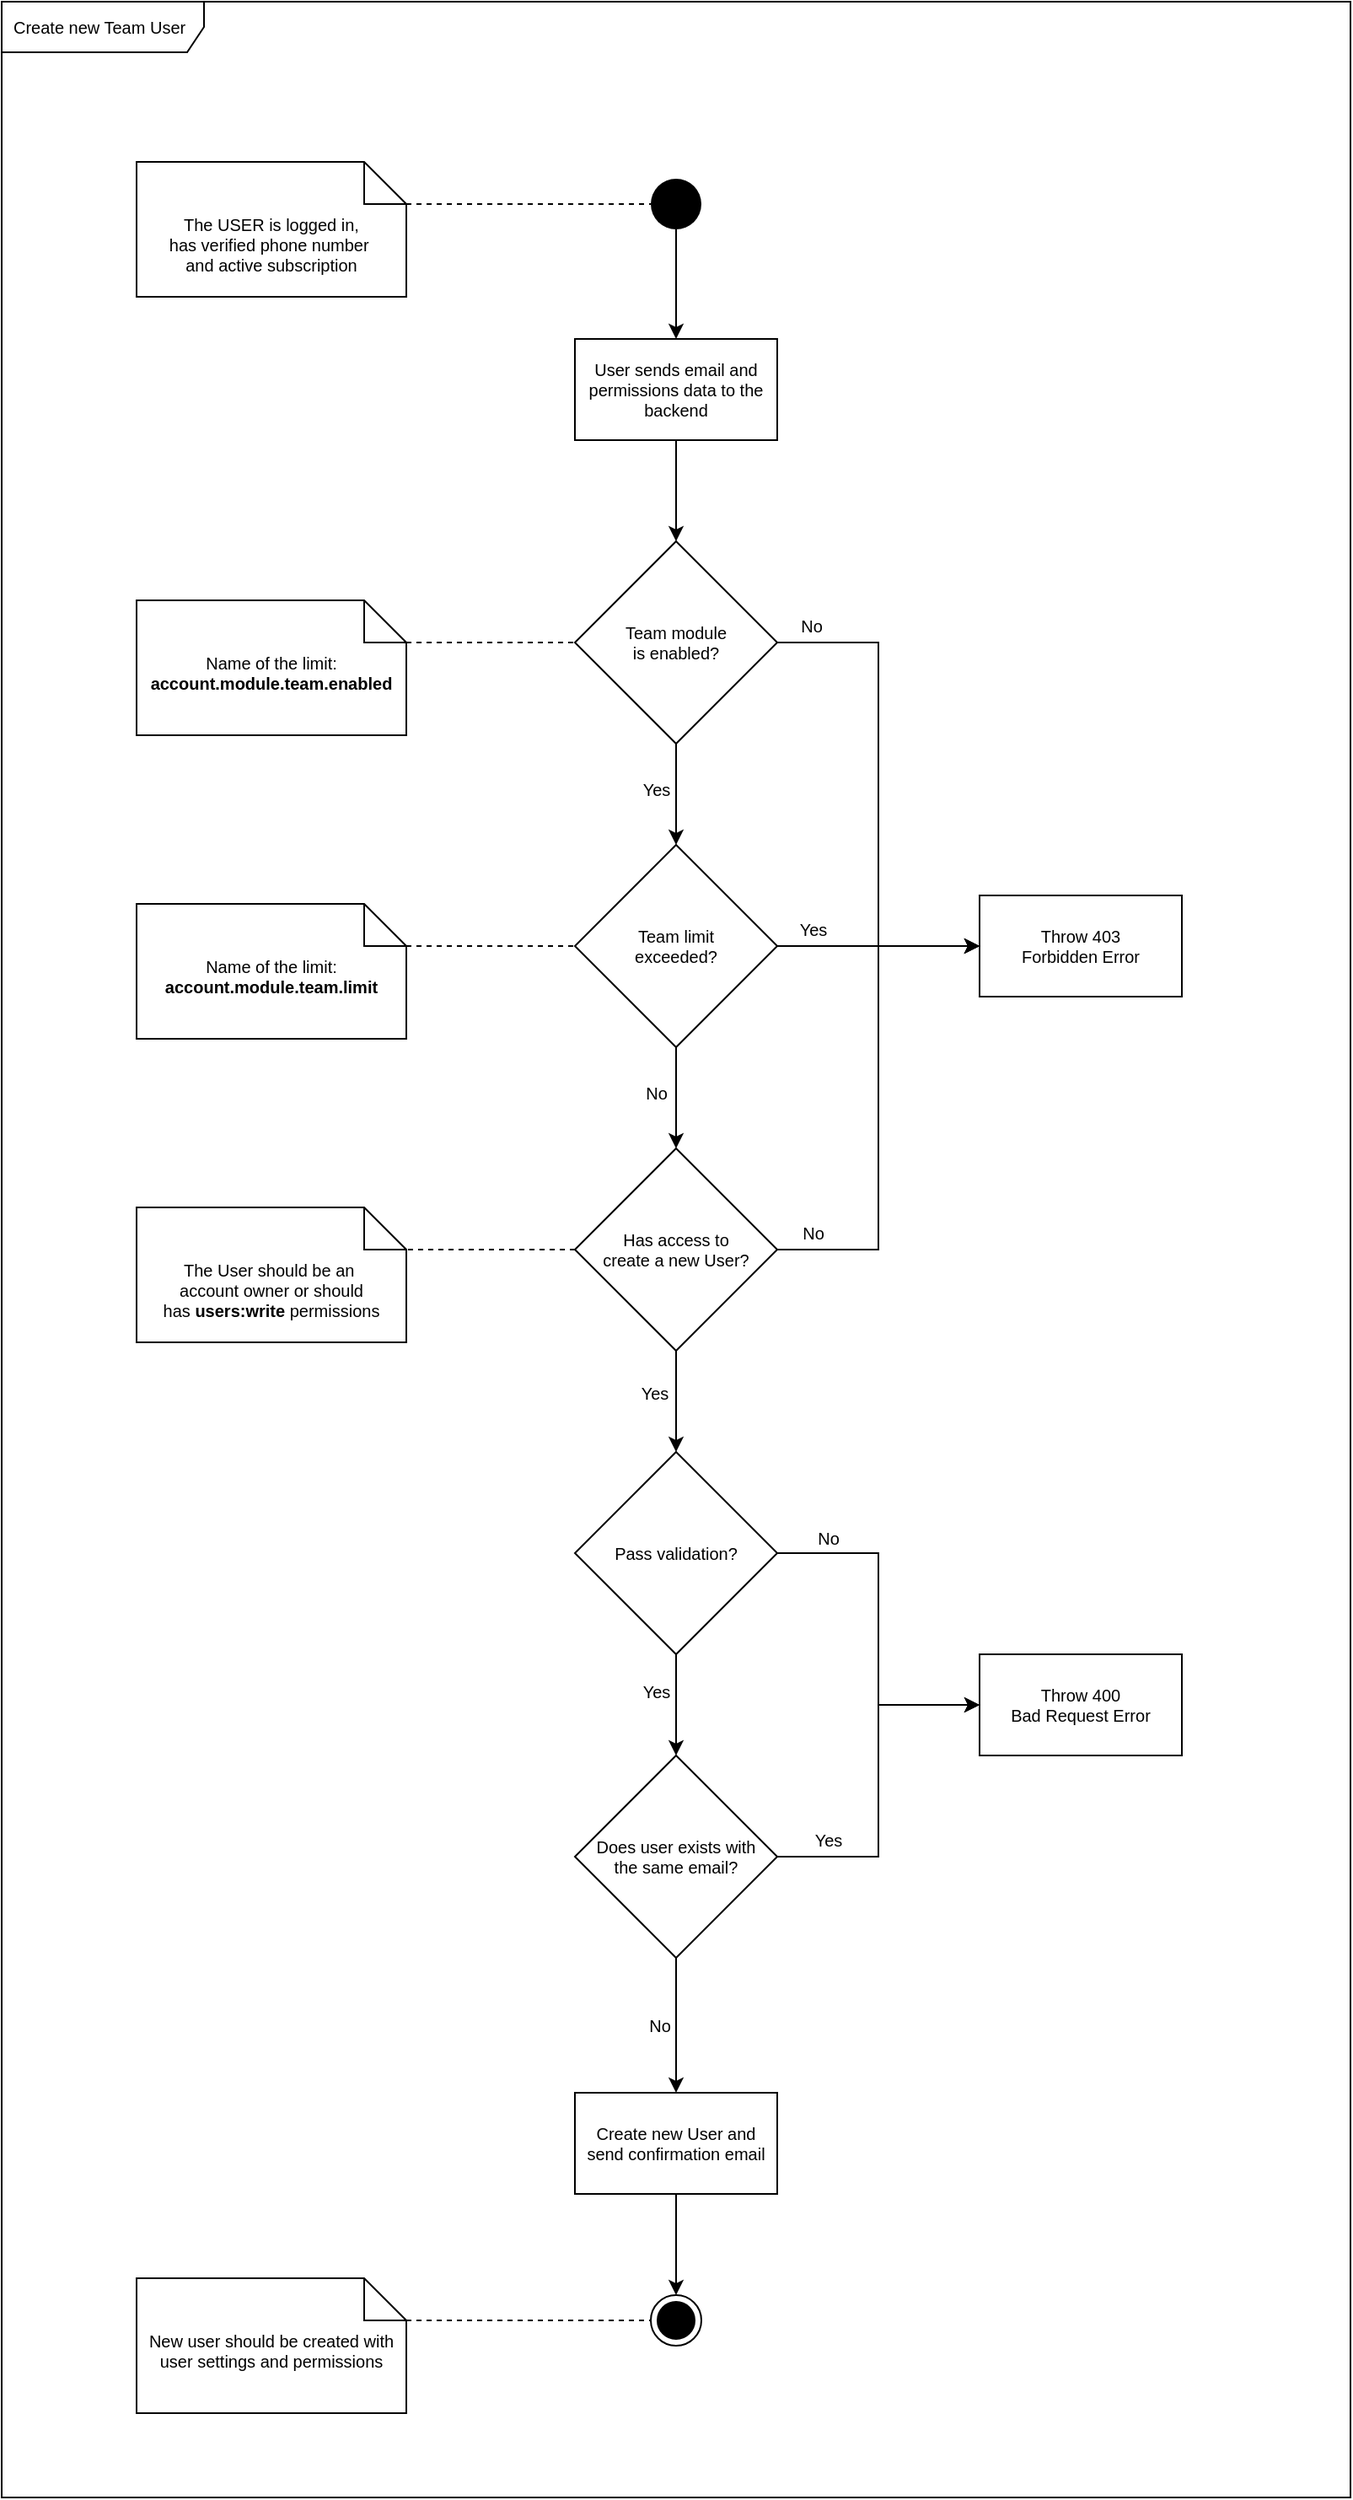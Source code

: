 <mxfile version="14.1.8" type="device"><diagram name="Page-1" id="edf60f1a-56cd-e834-aa8a-f176f3a09ee4"><mxGraphModel dx="1185" dy="738" grid="1" gridSize="10" guides="1" tooltips="1" connect="1" arrows="1" fold="1" page="1" pageScale="1" pageWidth="1100" pageHeight="850" background="#ffffff" math="0" shadow="0"><root><mxCell id="0"/><mxCell id="1" parent="0"/><mxCell id="D903lNwGcWCFAqxP3wDw-48" value="Create new Team User" style="shape=umlFrame;whiteSpace=wrap;html=1;width=120;height=30;boundedLbl=1;verticalAlign=middle;align=left;spacingLeft=5;fontSize=10;" vertex="1" parent="1"><mxGeometry x="120" y="40" width="800" height="1480" as="geometry"/></mxCell><mxCell id="D903lNwGcWCFAqxP3wDw-3" value="" style="endArrow=none;dashed=1;html=1;fontSize=10;entryX=0;entryY=0.5;entryDx=0;entryDy=0;exitX=0;exitY=0;exitDx=160;exitDy=25;exitPerimeter=0;" edge="1" parent="1" source="D903lNwGcWCFAqxP3wDw-56" target="D903lNwGcWCFAqxP3wDw-46"><mxGeometry width="50" height="50" relative="1" as="geometry"><mxPoint x="400" y="160" as="sourcePoint"/><mxPoint x="480" y="190" as="targetPoint"/></mxGeometry></mxCell><mxCell id="D903lNwGcWCFAqxP3wDw-9" style="edgeStyle=orthogonalEdgeStyle;rounded=0;orthogonalLoop=1;jettySize=auto;html=1;entryX=0;entryY=0.5;entryDx=0;entryDy=0;fontSize=10;" edge="1" parent="1" source="D903lNwGcWCFAqxP3wDw-4" target="D903lNwGcWCFAqxP3wDw-8"><mxGeometry relative="1" as="geometry"/></mxCell><mxCell id="D903lNwGcWCFAqxP3wDw-10" value="No" style="edgeLabel;html=1;align=center;verticalAlign=middle;resizable=0;points=[];fontSize=10;" vertex="1" connectable="0" parent="D903lNwGcWCFAqxP3wDw-9"><mxGeometry x="-0.246" relative="1" as="geometry"><mxPoint x="-40" y="-63" as="offset"/></mxGeometry></mxCell><mxCell id="D903lNwGcWCFAqxP3wDw-12" style="edgeStyle=orthogonalEdgeStyle;rounded=0;orthogonalLoop=1;jettySize=auto;html=1;entryX=0.5;entryY=0;entryDx=0;entryDy=0;fontSize=10;" edge="1" parent="1" source="D903lNwGcWCFAqxP3wDw-4" target="D903lNwGcWCFAqxP3wDw-11"><mxGeometry relative="1" as="geometry"/></mxCell><mxCell id="D903lNwGcWCFAqxP3wDw-30" value="Yes" style="edgeLabel;html=1;align=center;verticalAlign=middle;resizable=0;points=[];fontSize=10;" vertex="1" connectable="0" parent="D903lNwGcWCFAqxP3wDw-12"><mxGeometry x="-0.367" relative="1" as="geometry"><mxPoint x="-12" y="8" as="offset"/></mxGeometry></mxCell><mxCell id="D903lNwGcWCFAqxP3wDw-4" value="&lt;font style=&quot;font-size: 10px&quot;&gt;Team module &lt;br style=&quot;font-size: 10px;&quot;&gt;is enabled?&lt;/font&gt;" style="rhombus;whiteSpace=wrap;html=1;fontSize=10;" vertex="1" parent="1"><mxGeometry x="460" y="360" width="120" height="120" as="geometry"/></mxCell><mxCell id="D903lNwGcWCFAqxP3wDw-7" style="edgeStyle=orthogonalEdgeStyle;rounded=0;orthogonalLoop=1;jettySize=auto;html=1;entryX=0.5;entryY=0;entryDx=0;entryDy=0;fontSize=10;" edge="1" parent="1" source="D903lNwGcWCFAqxP3wDw-5" target="D903lNwGcWCFAqxP3wDw-4"><mxGeometry relative="1" as="geometry"/></mxCell><mxCell id="D903lNwGcWCFAqxP3wDw-5" value="&lt;font style=&quot;font-size: 10px&quot;&gt;User sends email and permissions data to the backend&lt;/font&gt;" style="rounded=0;whiteSpace=wrap;html=1;fontSize=10;" vertex="1" parent="1"><mxGeometry x="460" y="240" width="120" height="60" as="geometry"/></mxCell><mxCell id="D903lNwGcWCFAqxP3wDw-8" value="&lt;font style=&quot;font-size: 10px&quot;&gt;Throw 403&lt;br style=&quot;font-size: 10px;&quot;&gt;Forbidden Error&lt;/font&gt;" style="rounded=0;whiteSpace=wrap;html=1;fontSize=10;" vertex="1" parent="1"><mxGeometry x="700" y="570" width="120" height="60" as="geometry"/></mxCell><mxCell id="D903lNwGcWCFAqxP3wDw-15" style="edgeStyle=orthogonalEdgeStyle;rounded=0;orthogonalLoop=1;jettySize=auto;html=1;entryX=0;entryY=0.5;entryDx=0;entryDy=0;fontSize=10;" edge="1" parent="1" source="D903lNwGcWCFAqxP3wDw-11" target="D903lNwGcWCFAqxP3wDw-8"><mxGeometry relative="1" as="geometry"/></mxCell><mxCell id="D903lNwGcWCFAqxP3wDw-28" value="Yes" style="edgeLabel;html=1;align=center;verticalAlign=middle;resizable=0;points=[];fontSize=10;" vertex="1" connectable="0" parent="D903lNwGcWCFAqxP3wDw-15"><mxGeometry x="-0.86" y="-2" relative="1" as="geometry"><mxPoint x="12" y="-12" as="offset"/></mxGeometry></mxCell><mxCell id="D903lNwGcWCFAqxP3wDw-23" style="edgeStyle=orthogonalEdgeStyle;rounded=0;orthogonalLoop=1;jettySize=auto;html=1;fontSize=10;" edge="1" parent="1" source="D903lNwGcWCFAqxP3wDw-11" target="D903lNwGcWCFAqxP3wDw-22"><mxGeometry relative="1" as="geometry"/></mxCell><mxCell id="D903lNwGcWCFAqxP3wDw-31" value="No" style="edgeLabel;html=1;align=center;verticalAlign=middle;resizable=0;points=[];fontSize=10;" vertex="1" connectable="0" parent="D903lNwGcWCFAqxP3wDw-23"><mxGeometry x="0.033" y="-1" relative="1" as="geometry"><mxPoint x="-11" y="-4" as="offset"/></mxGeometry></mxCell><mxCell id="D903lNwGcWCFAqxP3wDw-11" value="&lt;font style=&quot;font-size: 10px;&quot;&gt;Team limit&lt;br style=&quot;font-size: 10px;&quot;&gt;exceeded?&lt;br style=&quot;font-size: 10px;&quot;&gt;&lt;/font&gt;" style="rhombus;whiteSpace=wrap;html=1;fontSize=10;" vertex="1" parent="1"><mxGeometry x="460" y="540" width="120" height="120" as="geometry"/></mxCell><mxCell id="D903lNwGcWCFAqxP3wDw-19" value="" style="endArrow=none;dashed=1;html=1;exitX=0;exitY=0;exitDx=160;exitDy=25;exitPerimeter=0;entryX=0;entryY=0.5;entryDx=0;entryDy=0;fontSize=10;" edge="1" parent="1" source="D903lNwGcWCFAqxP3wDw-54" target="D903lNwGcWCFAqxP3wDw-11"><mxGeometry width="50" height="50" relative="1" as="geometry"><mxPoint x="390" y="600" as="sourcePoint"/><mxPoint x="490" y="440" as="targetPoint"/></mxGeometry></mxCell><mxCell id="D903lNwGcWCFAqxP3wDw-21" value="" style="endArrow=none;dashed=1;html=1;exitX=0;exitY=0;exitDx=160;exitDy=25;exitPerimeter=0;entryX=0;entryY=0.5;entryDx=0;entryDy=0;fontSize=10;" edge="1" parent="1" source="D903lNwGcWCFAqxP3wDw-55" target="D903lNwGcWCFAqxP3wDw-4"><mxGeometry width="50" height="50" relative="1" as="geometry"><mxPoint x="390" y="420" as="sourcePoint"/><mxPoint x="470" y="490" as="targetPoint"/></mxGeometry></mxCell><mxCell id="D903lNwGcWCFAqxP3wDw-24" style="edgeStyle=orthogonalEdgeStyle;rounded=0;orthogonalLoop=1;jettySize=auto;html=1;entryX=0;entryY=0.5;entryDx=0;entryDy=0;fontSize=10;" edge="1" parent="1" source="D903lNwGcWCFAqxP3wDw-22" target="D903lNwGcWCFAqxP3wDw-8"><mxGeometry relative="1" as="geometry"/></mxCell><mxCell id="D903lNwGcWCFAqxP3wDw-29" value="No" style="edgeLabel;html=1;align=center;verticalAlign=middle;resizable=0;points=[];fontSize=10;" vertex="1" connectable="0" parent="D903lNwGcWCFAqxP3wDw-24"><mxGeometry x="-0.904" y="4" relative="1" as="geometry"><mxPoint x="6" y="-6" as="offset"/></mxGeometry></mxCell><mxCell id="D903lNwGcWCFAqxP3wDw-34" style="edgeStyle=orthogonalEdgeStyle;rounded=0;orthogonalLoop=1;jettySize=auto;html=1;entryX=0.5;entryY=0;entryDx=0;entryDy=0;fontSize=10;" edge="1" parent="1" source="D903lNwGcWCFAqxP3wDw-22" target="D903lNwGcWCFAqxP3wDw-33"><mxGeometry relative="1" as="geometry"/></mxCell><mxCell id="D903lNwGcWCFAqxP3wDw-35" value="Yes" style="edgeLabel;html=1;align=center;verticalAlign=middle;resizable=0;points=[];fontSize=10;" vertex="1" connectable="0" parent="D903lNwGcWCFAqxP3wDw-34"><mxGeometry x="-0.167" y="3" relative="1" as="geometry"><mxPoint x="-16" as="offset"/></mxGeometry></mxCell><mxCell id="D903lNwGcWCFAqxP3wDw-22" value="&lt;font style=&quot;font-size: 10px;&quot;&gt;Has access to&lt;br style=&quot;font-size: 10px;&quot;&gt;create a new User?&lt;br style=&quot;font-size: 10px;&quot;&gt;&lt;/font&gt;" style="rhombus;whiteSpace=wrap;html=1;fontSize=10;" vertex="1" parent="1"><mxGeometry x="460" y="720" width="120" height="120" as="geometry"/></mxCell><mxCell id="D903lNwGcWCFAqxP3wDw-26" value="" style="endArrow=none;dashed=1;html=1;exitX=0;exitY=0.5;exitDx=0;exitDy=0;entryX=0;entryY=0;entryDx=160;entryDy=25;entryPerimeter=0;fontSize=10;" edge="1" parent="1" source="D903lNwGcWCFAqxP3wDw-22" target="D903lNwGcWCFAqxP3wDw-53"><mxGeometry width="50" height="50" relative="1" as="geometry"><mxPoint x="410" y="770" as="sourcePoint"/><mxPoint x="390" y="780" as="targetPoint"/></mxGeometry></mxCell><mxCell id="D903lNwGcWCFAqxP3wDw-45" style="edgeStyle=orthogonalEdgeStyle;rounded=0;orthogonalLoop=1;jettySize=auto;html=1;fontSize=10;" edge="1" parent="1" source="D903lNwGcWCFAqxP3wDw-32" target="D903lNwGcWCFAqxP3wDw-44"><mxGeometry relative="1" as="geometry"/></mxCell><mxCell id="D903lNwGcWCFAqxP3wDw-32" value="Create new User and send confirmation email" style="rounded=0;whiteSpace=wrap;html=1;fontSize=10;" vertex="1" parent="1"><mxGeometry x="460" y="1280" width="120" height="60" as="geometry"/></mxCell><mxCell id="D903lNwGcWCFAqxP3wDw-37" value="No" style="edgeStyle=orthogonalEdgeStyle;rounded=0;orthogonalLoop=1;jettySize=auto;html=1;entryX=0;entryY=0.5;entryDx=0;entryDy=0;verticalAlign=bottom;fontSize=10;" edge="1" parent="1" source="D903lNwGcWCFAqxP3wDw-33" target="D903lNwGcWCFAqxP3wDw-36"><mxGeometry x="-0.714" relative="1" as="geometry"><mxPoint as="offset"/></mxGeometry></mxCell><mxCell id="D903lNwGcWCFAqxP3wDw-39" style="edgeStyle=orthogonalEdgeStyle;rounded=0;orthogonalLoop=1;jettySize=auto;html=1;entryX=0.5;entryY=0;entryDx=0;entryDy=0;fontSize=10;" edge="1" parent="1" source="D903lNwGcWCFAqxP3wDw-33" target="D903lNwGcWCFAqxP3wDw-38"><mxGeometry relative="1" as="geometry"/></mxCell><mxCell id="D903lNwGcWCFAqxP3wDw-40" value="Yes" style="edgeLabel;html=1;align=center;verticalAlign=middle;resizable=0;points=[];fontSize=10;" vertex="1" connectable="0" parent="D903lNwGcWCFAqxP3wDw-39"><mxGeometry x="-0.267" y="1" relative="1" as="geometry"><mxPoint x="-13" as="offset"/></mxGeometry></mxCell><mxCell id="D903lNwGcWCFAqxP3wDw-33" value="&lt;font style=&quot;font-size: 10px;&quot;&gt;Pass validation?&lt;br style=&quot;font-size: 10px;&quot;&gt;&lt;/font&gt;" style="rhombus;whiteSpace=wrap;html=1;fontSize=10;" vertex="1" parent="1"><mxGeometry x="460" y="900" width="120" height="120" as="geometry"/></mxCell><mxCell id="D903lNwGcWCFAqxP3wDw-36" value="&lt;font style=&quot;font-size: 10px&quot;&gt;Throw 400&lt;br style=&quot;font-size: 10px;&quot;&gt;Bad Request Error&lt;/font&gt;" style="rounded=0;whiteSpace=wrap;html=1;fontSize=10;" vertex="1" parent="1"><mxGeometry x="700" y="1020" width="120" height="60" as="geometry"/></mxCell><mxCell id="D903lNwGcWCFAqxP3wDw-41" style="edgeStyle=orthogonalEdgeStyle;rounded=0;orthogonalLoop=1;jettySize=auto;html=1;entryX=0;entryY=0.5;entryDx=0;entryDy=0;fontSize=10;" edge="1" parent="1" source="D903lNwGcWCFAqxP3wDw-38" target="D903lNwGcWCFAqxP3wDw-36"><mxGeometry relative="1" as="geometry"/></mxCell><mxCell id="D903lNwGcWCFAqxP3wDw-42" value="Yes" style="edgeLabel;html=1;align=center;verticalAlign=middle;resizable=0;points=[];fontSize=10;" vertex="1" connectable="0" parent="D903lNwGcWCFAqxP3wDw-41"><mxGeometry x="-0.781" y="2" relative="1" as="geometry"><mxPoint x="7" y="-8" as="offset"/></mxGeometry></mxCell><mxCell id="D903lNwGcWCFAqxP3wDw-43" value="No" style="edgeStyle=orthogonalEdgeStyle;rounded=0;orthogonalLoop=1;jettySize=auto;html=1;fontSize=10;" edge="1" parent="1" source="D903lNwGcWCFAqxP3wDw-38" target="D903lNwGcWCFAqxP3wDw-32"><mxGeometry y="-10" relative="1" as="geometry"><mxPoint as="offset"/></mxGeometry></mxCell><mxCell id="D903lNwGcWCFAqxP3wDw-38" value="&lt;font style=&quot;font-size: 10px;&quot;&gt;Does user exists with &lt;br style=&quot;font-size: 10px;&quot;&gt;the same email?&lt;br style=&quot;font-size: 10px;&quot;&gt;&lt;/font&gt;" style="rhombus;whiteSpace=wrap;html=1;fontSize=10;" vertex="1" parent="1"><mxGeometry x="460" y="1080" width="120" height="120" as="geometry"/></mxCell><mxCell id="D903lNwGcWCFAqxP3wDw-44" value="" style="ellipse;html=1;shape=endState;fillColor=#000000;strokeColor=#000000;fontSize=10;" vertex="1" parent="1"><mxGeometry x="505" y="1400" width="30" height="30" as="geometry"/></mxCell><mxCell id="D903lNwGcWCFAqxP3wDw-47" style="edgeStyle=orthogonalEdgeStyle;rounded=0;orthogonalLoop=1;jettySize=auto;html=1;entryX=0.5;entryY=0;entryDx=0;entryDy=0;fontSize=10;" edge="1" parent="1" source="D903lNwGcWCFAqxP3wDw-46" target="D903lNwGcWCFAqxP3wDw-5"><mxGeometry relative="1" as="geometry"/></mxCell><mxCell id="D903lNwGcWCFAqxP3wDw-46" value="" style="ellipse;fillColor=#000000;strokeColor=none;fontSize=10;" vertex="1" parent="1"><mxGeometry x="505" y="145" width="30" height="30" as="geometry"/></mxCell><mxCell id="D903lNwGcWCFAqxP3wDw-49" value="New user should be created with user settings and permissions" style="shape=note2;boundedLbl=1;whiteSpace=wrap;html=1;size=25;verticalAlign=top;align=center;fontSize=10;" vertex="1" parent="1"><mxGeometry x="200" y="1390" width="160" height="80" as="geometry"/></mxCell><mxCell id="D903lNwGcWCFAqxP3wDw-52" value="" style="endArrow=none;dashed=1;html=1;fontSize=10;entryX=0;entryY=0.5;entryDx=0;entryDy=0;exitX=0;exitY=0;exitDx=160;exitDy=25;exitPerimeter=0;" edge="1" parent="1" source="D903lNwGcWCFAqxP3wDw-49" target="D903lNwGcWCFAqxP3wDw-44"><mxGeometry width="50" height="50" relative="1" as="geometry"><mxPoint x="370" y="1300" as="sourcePoint"/><mxPoint x="420" y="1250" as="targetPoint"/></mxGeometry></mxCell><mxCell id="D903lNwGcWCFAqxP3wDw-53" value="The User should be an&amp;nbsp;&lt;br&gt;account&amp;nbsp;owner or should has&amp;nbsp;&lt;b&gt;users:write&lt;/b&gt;&amp;nbsp;permissions" style="shape=note2;boundedLbl=1;whiteSpace=wrap;html=1;size=25;verticalAlign=top;align=center;fontSize=10;" vertex="1" parent="1"><mxGeometry x="200" y="755" width="160" height="80" as="geometry"/></mxCell><mxCell id="D903lNwGcWCFAqxP3wDw-54" value="Name of the limit:&lt;br&gt;&lt;b&gt;account.module.team.limit&lt;/b&gt;" style="shape=note2;boundedLbl=1;whiteSpace=wrap;html=1;size=25;verticalAlign=top;align=center;fontSize=10;" vertex="1" parent="1"><mxGeometry x="200" y="575" width="160" height="80" as="geometry"/></mxCell><mxCell id="D903lNwGcWCFAqxP3wDw-55" value="Name of the limit:&lt;br&gt;&lt;b&gt;account.module.team.enabled&lt;/b&gt;" style="shape=note2;boundedLbl=1;whiteSpace=wrap;html=1;size=25;verticalAlign=top;align=center;fontSize=10;" vertex="1" parent="1"><mxGeometry x="200" y="395" width="160" height="80" as="geometry"/></mxCell><mxCell id="D903lNwGcWCFAqxP3wDw-56" value="The USER is logged in,&lt;br&gt;has verified phone number&amp;nbsp;&lt;br&gt;and active subscription" style="shape=note2;boundedLbl=1;whiteSpace=wrap;html=1;size=25;verticalAlign=top;align=center;fontSize=10;" vertex="1" parent="1"><mxGeometry x="200" y="135" width="160" height="80" as="geometry"/></mxCell></root></mxGraphModel></diagram></mxfile>